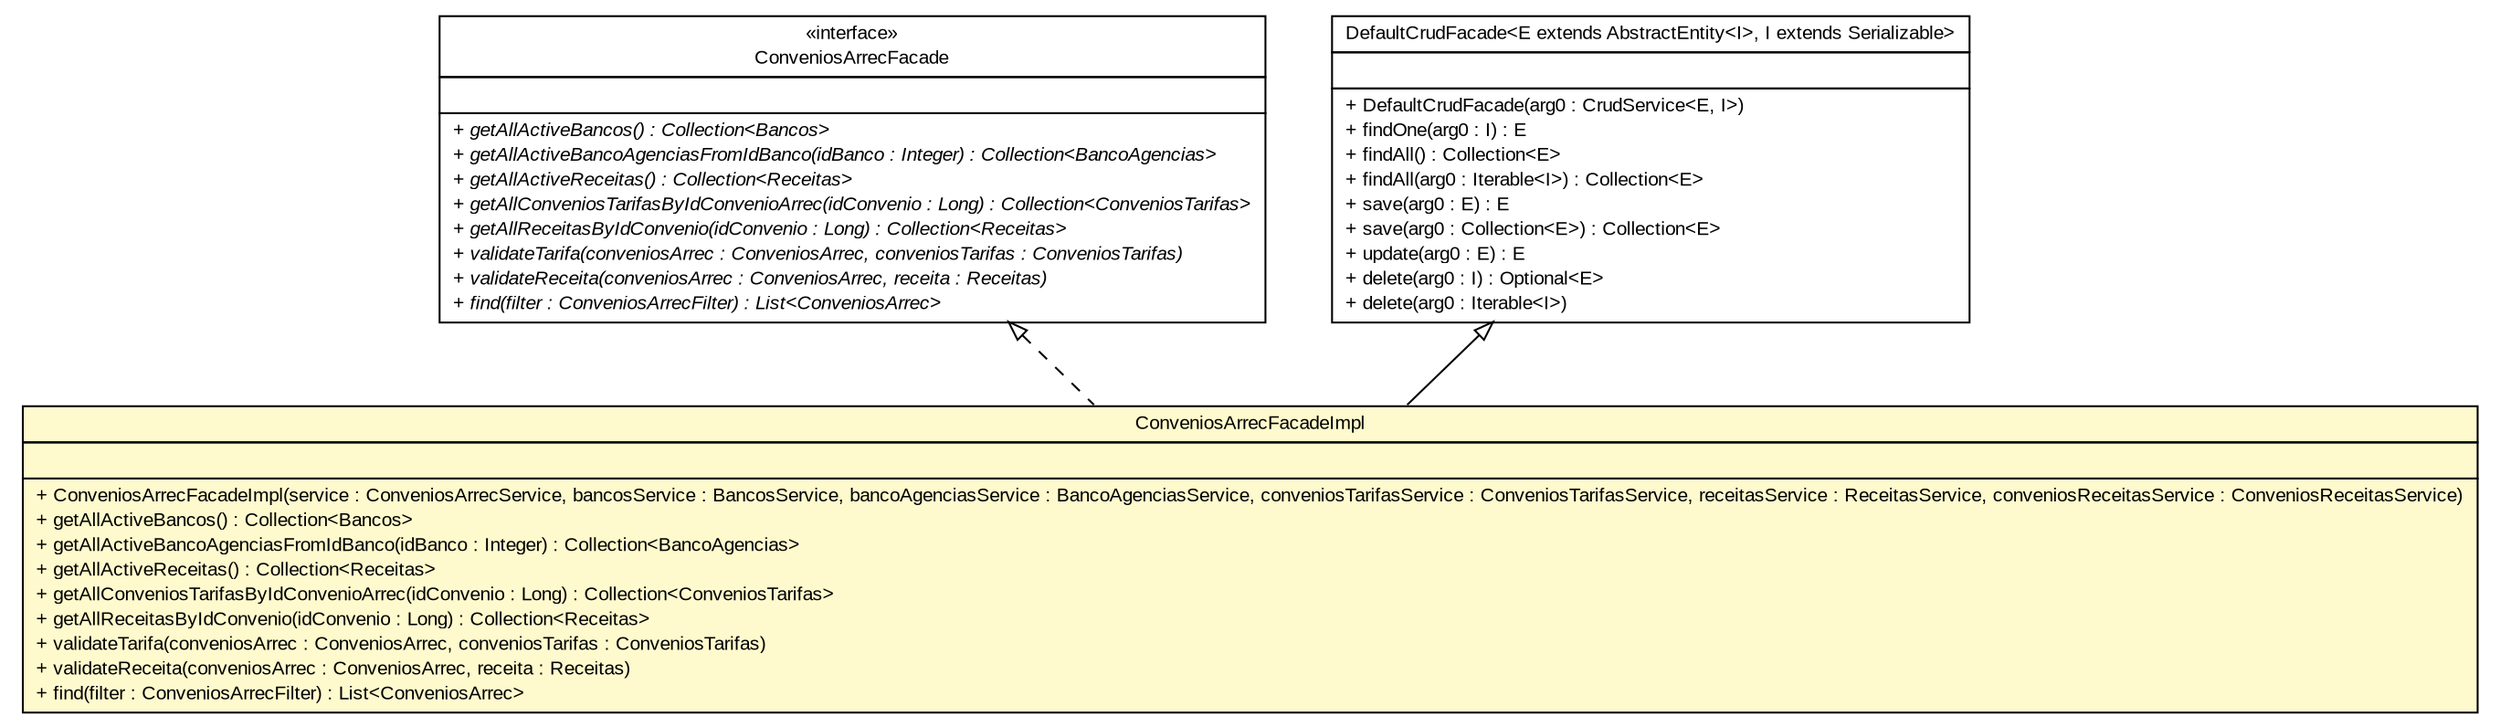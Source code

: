 #!/usr/local/bin/dot
#
# Class diagram 
# Generated by UMLGraph version R5_6 (http://www.umlgraph.org/)
#

digraph G {
	edge [fontname="arial",fontsize=10,labelfontname="arial",labelfontsize=10];
	node [fontname="arial",fontsize=10,shape=plaintext];
	nodesep=0.25;
	ranksep=0.5;
	// br.gov.to.sefaz.arr.parametros.business.facade.ConveniosArrecFacade
	c9127 [label=<<table title="br.gov.to.sefaz.arr.parametros.business.facade.ConveniosArrecFacade" border="0" cellborder="1" cellspacing="0" cellpadding="2" port="p" href="../ConveniosArrecFacade.html">
		<tr><td><table border="0" cellspacing="0" cellpadding="1">
<tr><td align="center" balign="center"> &#171;interface&#187; </td></tr>
<tr><td align="center" balign="center"> ConveniosArrecFacade </td></tr>
		</table></td></tr>
		<tr><td><table border="0" cellspacing="0" cellpadding="1">
<tr><td align="left" balign="left">  </td></tr>
		</table></td></tr>
		<tr><td><table border="0" cellspacing="0" cellpadding="1">
<tr><td align="left" balign="left"><font face="arial italic" point-size="10.0"> + getAllActiveBancos() : Collection&lt;Bancos&gt; </font></td></tr>
<tr><td align="left" balign="left"><font face="arial italic" point-size="10.0"> + getAllActiveBancoAgenciasFromIdBanco(idBanco : Integer) : Collection&lt;BancoAgencias&gt; </font></td></tr>
<tr><td align="left" balign="left"><font face="arial italic" point-size="10.0"> + getAllActiveReceitas() : Collection&lt;Receitas&gt; </font></td></tr>
<tr><td align="left" balign="left"><font face="arial italic" point-size="10.0"> + getAllConveniosTarifasByIdConvenioArrec(idConvenio : Long) : Collection&lt;ConveniosTarifas&gt; </font></td></tr>
<tr><td align="left" balign="left"><font face="arial italic" point-size="10.0"> + getAllReceitasByIdConvenio(idConvenio : Long) : Collection&lt;Receitas&gt; </font></td></tr>
<tr><td align="left" balign="left"><font face="arial italic" point-size="10.0"> + validateTarifa(conveniosArrec : ConveniosArrec, conveniosTarifas : ConveniosTarifas) </font></td></tr>
<tr><td align="left" balign="left"><font face="arial italic" point-size="10.0"> + validateReceita(conveniosArrec : ConveniosArrec, receita : Receitas) </font></td></tr>
<tr><td align="left" balign="left"><font face="arial italic" point-size="10.0"> + find(filter : ConveniosArrecFilter) : List&lt;ConveniosArrec&gt; </font></td></tr>
		</table></td></tr>
		</table>>, URL="../ConveniosArrecFacade.html", fontname="arial", fontcolor="black", fontsize=10.0];
	// br.gov.to.sefaz.arr.parametros.business.facade.impl.ConveniosArrecFacadeImpl
	c9137 [label=<<table title="br.gov.to.sefaz.arr.parametros.business.facade.impl.ConveniosArrecFacadeImpl" border="0" cellborder="1" cellspacing="0" cellpadding="2" port="p" bgcolor="lemonChiffon" href="./ConveniosArrecFacadeImpl.html">
		<tr><td><table border="0" cellspacing="0" cellpadding="1">
<tr><td align="center" balign="center"> ConveniosArrecFacadeImpl </td></tr>
		</table></td></tr>
		<tr><td><table border="0" cellspacing="0" cellpadding="1">
<tr><td align="left" balign="left">  </td></tr>
		</table></td></tr>
		<tr><td><table border="0" cellspacing="0" cellpadding="1">
<tr><td align="left" balign="left"> + ConveniosArrecFacadeImpl(service : ConveniosArrecService, bancosService : BancosService, bancoAgenciasService : BancoAgenciasService, conveniosTarifasService : ConveniosTarifasService, receitasService : ReceitasService, conveniosReceitasService : ConveniosReceitasService) </td></tr>
<tr><td align="left" balign="left"> + getAllActiveBancos() : Collection&lt;Bancos&gt; </td></tr>
<tr><td align="left" balign="left"> + getAllActiveBancoAgenciasFromIdBanco(idBanco : Integer) : Collection&lt;BancoAgencias&gt; </td></tr>
<tr><td align="left" balign="left"> + getAllActiveReceitas() : Collection&lt;Receitas&gt; </td></tr>
<tr><td align="left" balign="left"> + getAllConveniosTarifasByIdConvenioArrec(idConvenio : Long) : Collection&lt;ConveniosTarifas&gt; </td></tr>
<tr><td align="left" balign="left"> + getAllReceitasByIdConvenio(idConvenio : Long) : Collection&lt;Receitas&gt; </td></tr>
<tr><td align="left" balign="left"> + validateTarifa(conveniosArrec : ConveniosArrec, conveniosTarifas : ConveniosTarifas) </td></tr>
<tr><td align="left" balign="left"> + validateReceita(conveniosArrec : ConveniosArrec, receita : Receitas) </td></tr>
<tr><td align="left" balign="left"> + find(filter : ConveniosArrecFilter) : List&lt;ConveniosArrec&gt; </td></tr>
		</table></td></tr>
		</table>>, URL="./ConveniosArrecFacadeImpl.html", fontname="arial", fontcolor="black", fontsize=10.0];
	//br.gov.to.sefaz.arr.parametros.business.facade.impl.ConveniosArrecFacadeImpl extends br.gov.to.sefaz.business.facade.impl.DefaultCrudFacade<br.gov.to.sefaz.arr.parametros.persistence.entity.ConveniosArrec, java.lang.Long>
	c9307:p -> c9137:p [dir=back,arrowtail=empty];
	//br.gov.to.sefaz.arr.parametros.business.facade.impl.ConveniosArrecFacadeImpl implements br.gov.to.sefaz.arr.parametros.business.facade.ConveniosArrecFacade
	c9127:p -> c9137:p [dir=back,arrowtail=empty,style=dashed];
	// br.gov.to.sefaz.business.facade.impl.DefaultCrudFacade<E extends br.gov.to.sefaz.persistence.entity.AbstractEntity<I>, I extends java.io.Serializable>
	c9307 [label=<<table title="br.gov.to.sefaz.business.facade.impl.DefaultCrudFacade" border="0" cellborder="1" cellspacing="0" cellpadding="2" port="p" href="http://java.sun.com/j2se/1.4.2/docs/api/br/gov/to/sefaz/business/facade/impl/DefaultCrudFacade.html">
		<tr><td><table border="0" cellspacing="0" cellpadding="1">
<tr><td align="center" balign="center"> DefaultCrudFacade&lt;E extends AbstractEntity&lt;I&gt;, I extends Serializable&gt; </td></tr>
		</table></td></tr>
		<tr><td><table border="0" cellspacing="0" cellpadding="1">
<tr><td align="left" balign="left">  </td></tr>
		</table></td></tr>
		<tr><td><table border="0" cellspacing="0" cellpadding="1">
<tr><td align="left" balign="left"> + DefaultCrudFacade(arg0 : CrudService&lt;E, I&gt;) </td></tr>
<tr><td align="left" balign="left"> + findOne(arg0 : I) : E </td></tr>
<tr><td align="left" balign="left"> + findAll() : Collection&lt;E&gt; </td></tr>
<tr><td align="left" balign="left"> + findAll(arg0 : Iterable&lt;I&gt;) : Collection&lt;E&gt; </td></tr>
<tr><td align="left" balign="left"> + save(arg0 : E) : E </td></tr>
<tr><td align="left" balign="left"> + save(arg0 : Collection&lt;E&gt;) : Collection&lt;E&gt; </td></tr>
<tr><td align="left" balign="left"> + update(arg0 : E) : E </td></tr>
<tr><td align="left" balign="left"> + delete(arg0 : I) : Optional&lt;E&gt; </td></tr>
<tr><td align="left" balign="left"> + delete(arg0 : Iterable&lt;I&gt;) </td></tr>
		</table></td></tr>
		</table>>, URL="http://java.sun.com/j2se/1.4.2/docs/api/br/gov/to/sefaz/business/facade/impl/DefaultCrudFacade.html", fontname="arial", fontcolor="black", fontsize=10.0];
}

